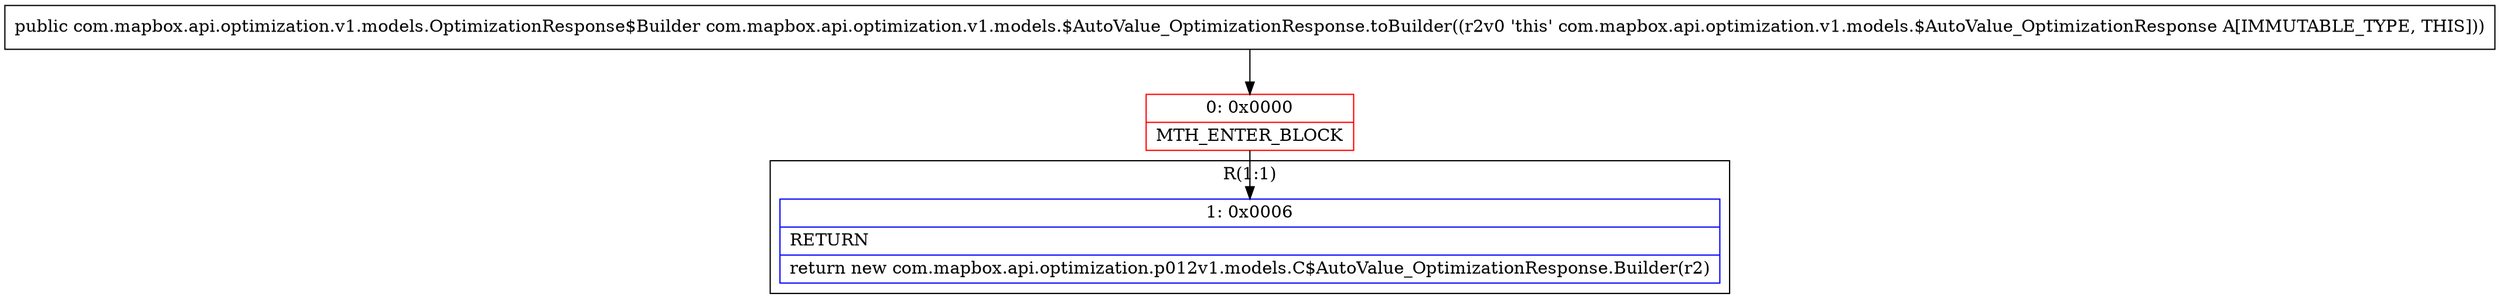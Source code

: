 digraph "CFG forcom.mapbox.api.optimization.v1.models.$AutoValue_OptimizationResponse.toBuilder()Lcom\/mapbox\/api\/optimization\/v1\/models\/OptimizationResponse$Builder;" {
subgraph cluster_Region_334063121 {
label = "R(1:1)";
node [shape=record,color=blue];
Node_1 [shape=record,label="{1\:\ 0x0006|RETURN\l|return new com.mapbox.api.optimization.p012v1.models.C$AutoValue_OptimizationResponse.Builder(r2)\l}"];
}
Node_0 [shape=record,color=red,label="{0\:\ 0x0000|MTH_ENTER_BLOCK\l}"];
MethodNode[shape=record,label="{public com.mapbox.api.optimization.v1.models.OptimizationResponse$Builder com.mapbox.api.optimization.v1.models.$AutoValue_OptimizationResponse.toBuilder((r2v0 'this' com.mapbox.api.optimization.v1.models.$AutoValue_OptimizationResponse A[IMMUTABLE_TYPE, THIS])) }"];
MethodNode -> Node_0;
Node_0 -> Node_1;
}

